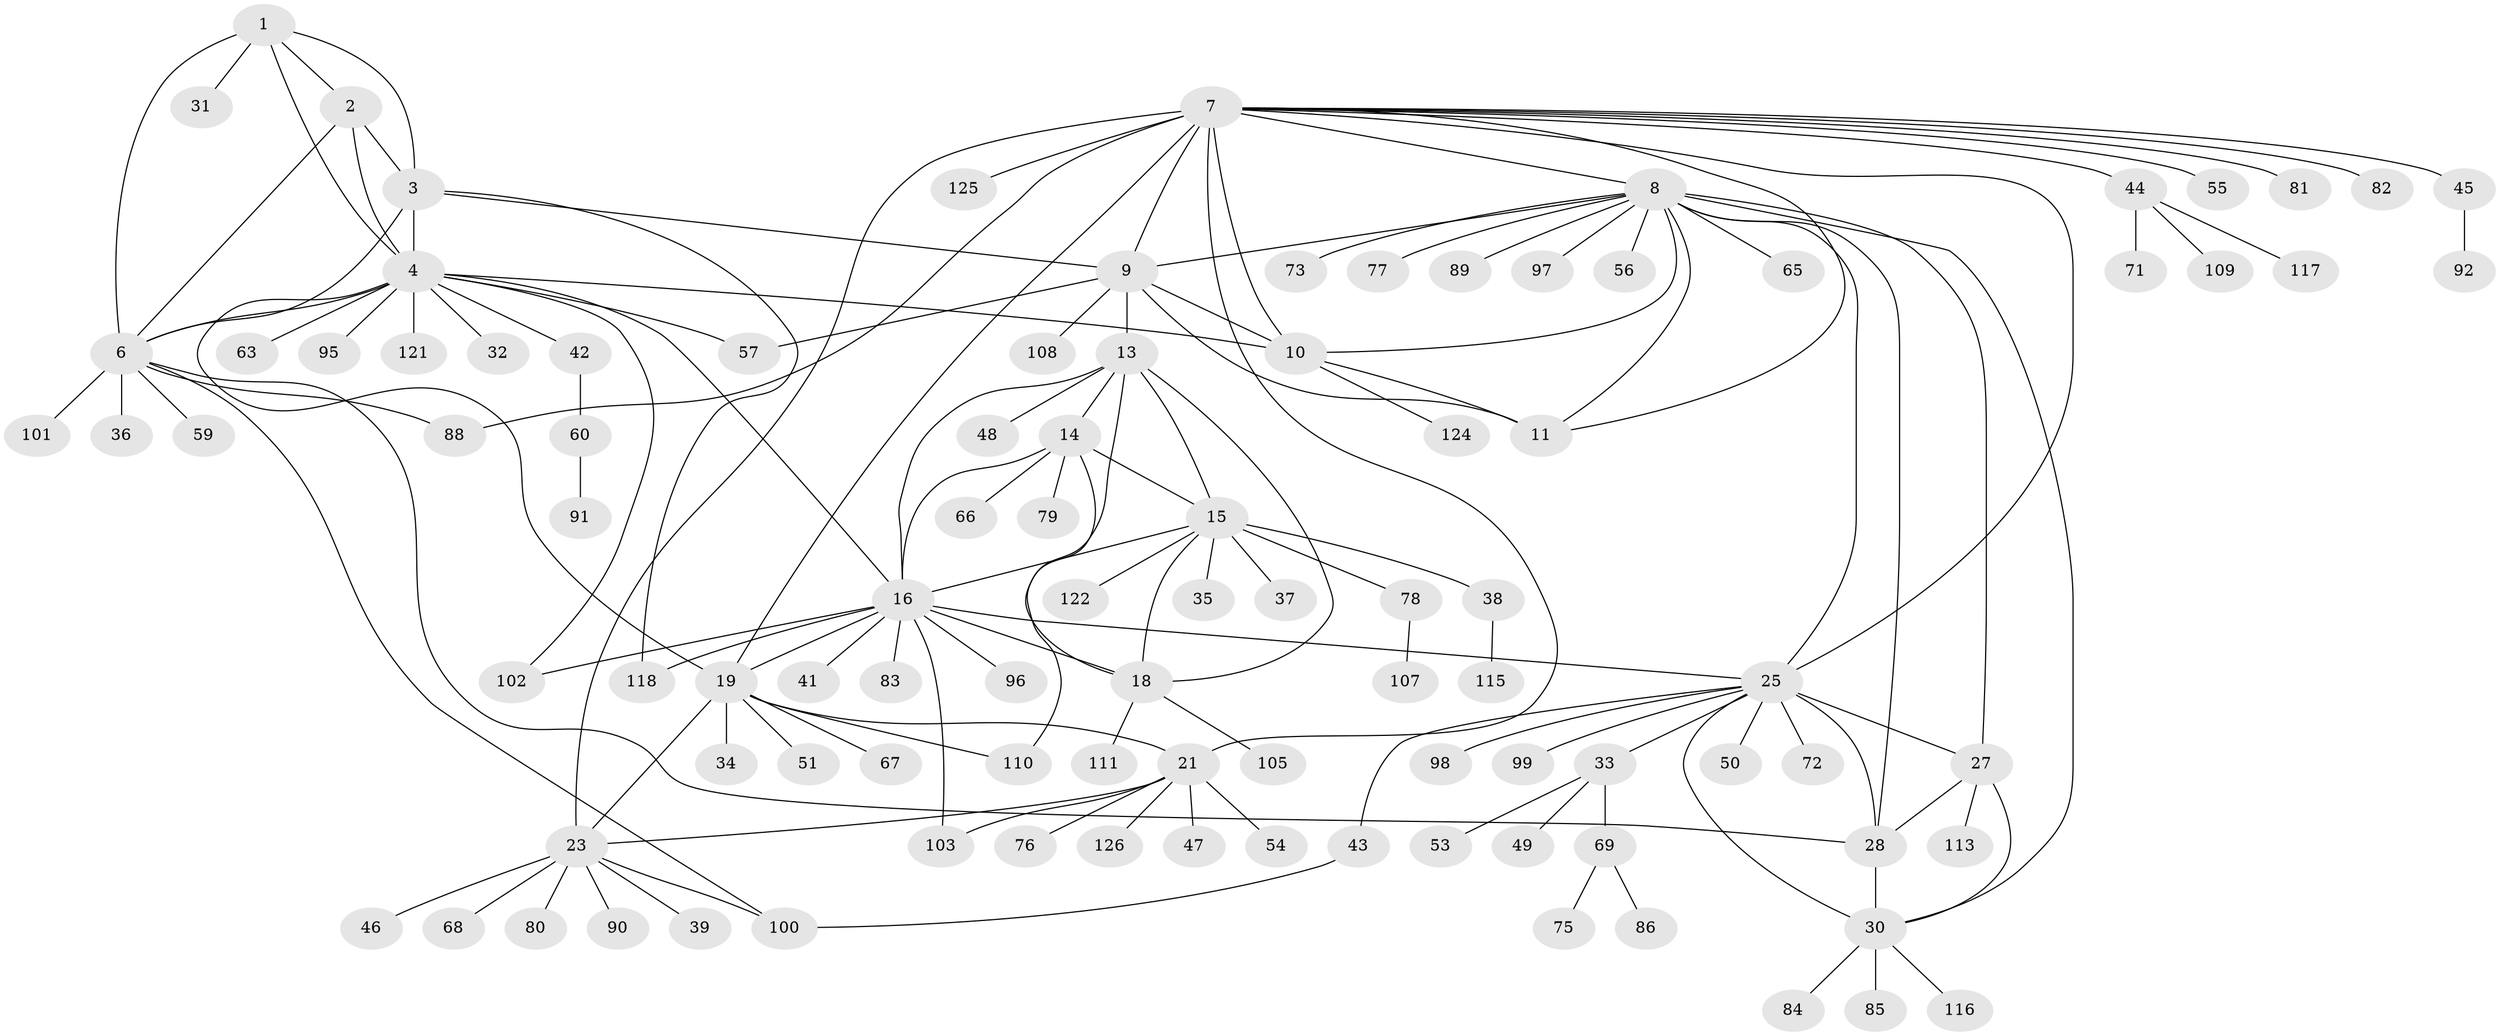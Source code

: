 // Generated by graph-tools (version 1.1) at 2025/24/03/03/25 07:24:18]
// undirected, 100 vertices, 141 edges
graph export_dot {
graph [start="1"]
  node [color=gray90,style=filled];
  1 [super="+87"];
  2;
  3 [super="+127"];
  4 [super="+5"];
  6 [super="+40"];
  7 [super="+20"];
  8 [super="+26"];
  9 [super="+12"];
  10 [super="+114"];
  11;
  13;
  14 [super="+61"];
  15 [super="+74"];
  16 [super="+17"];
  18;
  19 [super="+93"];
  21 [super="+22"];
  23 [super="+24"];
  25 [super="+29"];
  27 [super="+52"];
  28;
  30;
  31;
  32;
  33;
  34;
  35;
  36;
  37;
  38;
  39;
  41;
  42 [super="+58"];
  43;
  44 [super="+106"];
  45;
  46;
  47 [super="+62"];
  48;
  49 [super="+64"];
  50;
  51;
  53;
  54;
  55;
  56;
  57;
  59;
  60 [super="+104"];
  63;
  65;
  66;
  67 [super="+112"];
  68;
  69 [super="+70"];
  71;
  72;
  73;
  75;
  76;
  77;
  78;
  79;
  80;
  81 [super="+120"];
  82;
  83;
  84;
  85;
  86;
  88;
  89;
  90;
  91;
  92 [super="+94"];
  95;
  96;
  97;
  98;
  99;
  100 [super="+119"];
  101;
  102;
  103;
  105;
  107;
  108;
  109;
  110;
  111 [super="+123"];
  113;
  115;
  116;
  117;
  118;
  121;
  122;
  124;
  125;
  126;
  1 -- 2;
  1 -- 3;
  1 -- 4 [weight=2];
  1 -- 6;
  1 -- 31;
  2 -- 3;
  2 -- 4 [weight=2];
  2 -- 6;
  3 -- 4 [weight=2];
  3 -- 6;
  3 -- 118;
  3 -- 9;
  4 -- 6 [weight=2];
  4 -- 10;
  4 -- 19;
  4 -- 42;
  4 -- 57;
  4 -- 102;
  4 -- 32;
  4 -- 16;
  4 -- 121;
  4 -- 95;
  4 -- 63;
  6 -- 28;
  6 -- 36;
  6 -- 59;
  6 -- 88;
  6 -- 100;
  6 -- 101;
  7 -- 8;
  7 -- 9 [weight=2];
  7 -- 10;
  7 -- 11;
  7 -- 44;
  7 -- 45;
  7 -- 55;
  7 -- 81;
  7 -- 82;
  7 -- 19;
  7 -- 21 [weight=2];
  7 -- 23 [weight=2];
  7 -- 88;
  7 -- 125;
  7 -- 25;
  8 -- 9 [weight=2];
  8 -- 10;
  8 -- 11;
  8 -- 56;
  8 -- 89;
  8 -- 97;
  8 -- 65;
  8 -- 73;
  8 -- 77;
  8 -- 25 [weight=2];
  8 -- 27;
  8 -- 28;
  8 -- 30;
  9 -- 10 [weight=2];
  9 -- 11 [weight=2];
  9 -- 13;
  9 -- 57;
  9 -- 108;
  10 -- 11;
  10 -- 124;
  13 -- 14;
  13 -- 15;
  13 -- 16 [weight=2];
  13 -- 18;
  13 -- 48;
  13 -- 110;
  14 -- 15;
  14 -- 16 [weight=2];
  14 -- 18;
  14 -- 66;
  14 -- 79;
  15 -- 16 [weight=2];
  15 -- 18;
  15 -- 35;
  15 -- 37;
  15 -- 38;
  15 -- 122;
  15 -- 78;
  16 -- 18 [weight=2];
  16 -- 19;
  16 -- 41;
  16 -- 83;
  16 -- 96;
  16 -- 102;
  16 -- 103;
  16 -- 118;
  16 -- 25;
  18 -- 105;
  18 -- 111;
  19 -- 21 [weight=2];
  19 -- 23 [weight=2];
  19 -- 34;
  19 -- 51;
  19 -- 67;
  19 -- 110;
  21 -- 23 [weight=4];
  21 -- 54;
  21 -- 103;
  21 -- 76;
  21 -- 47;
  21 -- 126;
  23 -- 80;
  23 -- 90;
  23 -- 100;
  23 -- 68;
  23 -- 39;
  23 -- 46;
  25 -- 27 [weight=2];
  25 -- 28 [weight=2];
  25 -- 30 [weight=2];
  25 -- 33;
  25 -- 43;
  25 -- 50;
  25 -- 72;
  25 -- 98;
  25 -- 99;
  27 -- 28;
  27 -- 30;
  27 -- 113;
  28 -- 30;
  30 -- 84;
  30 -- 85;
  30 -- 116;
  33 -- 49;
  33 -- 53;
  33 -- 69;
  38 -- 115;
  42 -- 60;
  43 -- 100;
  44 -- 71;
  44 -- 109;
  44 -- 117;
  45 -- 92;
  60 -- 91;
  69 -- 75;
  69 -- 86;
  78 -- 107;
}
